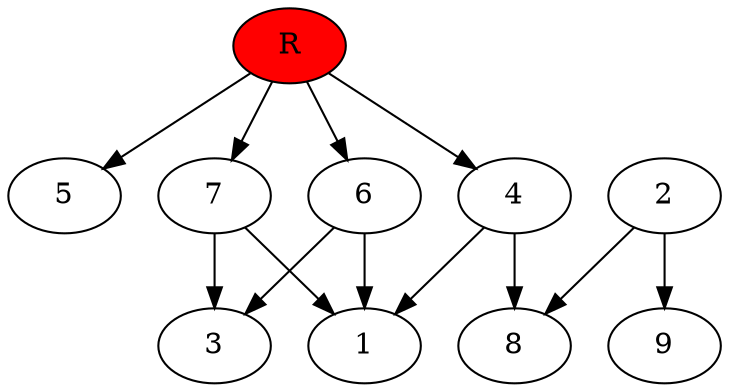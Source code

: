 digraph prb39345 {
	1
	2
	3
	4
	5
	6
	7
	8
	R [fillcolor="#ff0000" style=filled]
	2 -> 8
	2 -> 9
	4 -> 1
	4 -> 8
	6 -> 1
	6 -> 3
	7 -> 1
	7 -> 3
	R -> 4
	R -> 5
	R -> 6
	R -> 7
}
